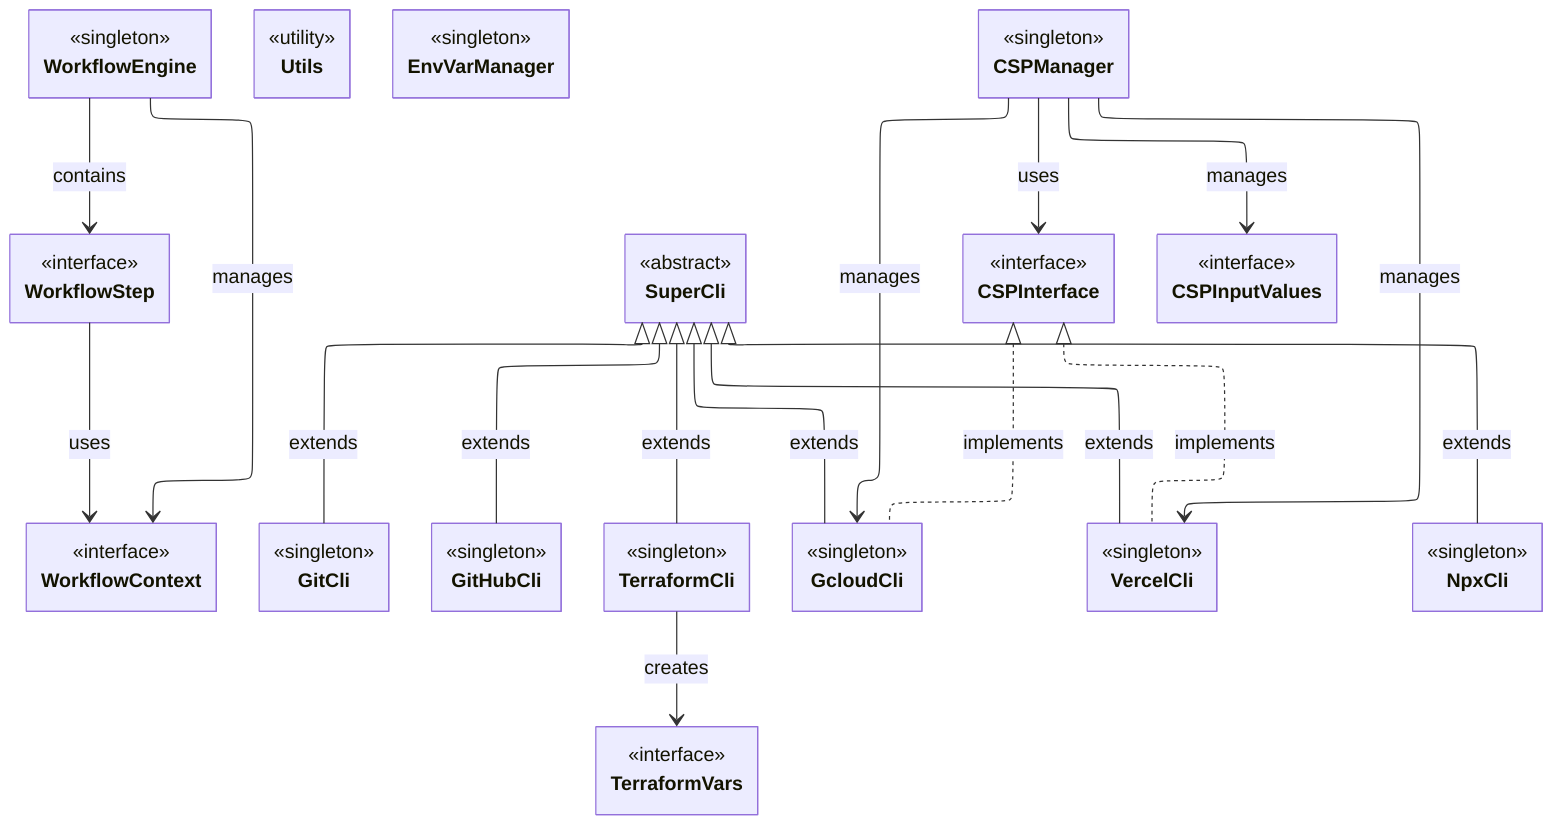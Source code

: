 ---
config:
  layout: elk
  class:
    hideEmptyMembersBox: true
---
classDiagram
direction TB
    class WorkflowEngine {
    }
    class WorkflowStep {
    }
    class WorkflowContext {
    }
    class Utils {
    }
    class SuperCli {
    }
    class EnvVarManager {
    }
    class CSPManager {
    }
    class CSPInterface {
    }
    class GitCli {
    }
    class GitHubCli {
    }
    class TerraformCli {
    }
    class GcloudCli {
    }
    class VercelCli {
    }
    class NpxCli {
    }
    class CSPInputValues {
    }
    class TerraformVars {
    }

	<<singleton>> WorkflowEngine
	<<interface>> WorkflowStep
	<<interface>> WorkflowContext
	<<utility>> Utils
	<<abstract>> SuperCli
	<<singleton>> EnvVarManager
	<<singleton>> CSPManager
	<<interface>> CSPInterface
	<<singleton>> GitCli
	<<singleton>> GitHubCli
	<<singleton>> TerraformCli
	<<singleton>> GcloudCli
	<<singleton>> VercelCli
	<<singleton>> NpxCli
	<<interface>> CSPInputValues
	<<interface>> TerraformVars

    WorkflowEngine --> WorkflowStep : contains
    WorkflowEngine --> WorkflowContext : manages
    WorkflowStep --> WorkflowContext : uses
    SuperCli <|-- GitCli : extends
    SuperCli <|-- GitHubCli : extends
    SuperCli <|-- TerraformCli : extends
    SuperCli <|-- NpxCli : extends
    SuperCli <|-- GcloudCli : extends
    SuperCli <|-- VercelCli : extends
    CSPInterface <|.. GcloudCli : implements
    CSPInterface <|.. VercelCli : implements
    CSPManager --> GcloudCli : manages
    CSPManager --> VercelCli : manages
    CSPManager --> CSPInterface : uses
    TerraformCli --> TerraformVars : creates
    CSPManager --> CSPInputValues : manages